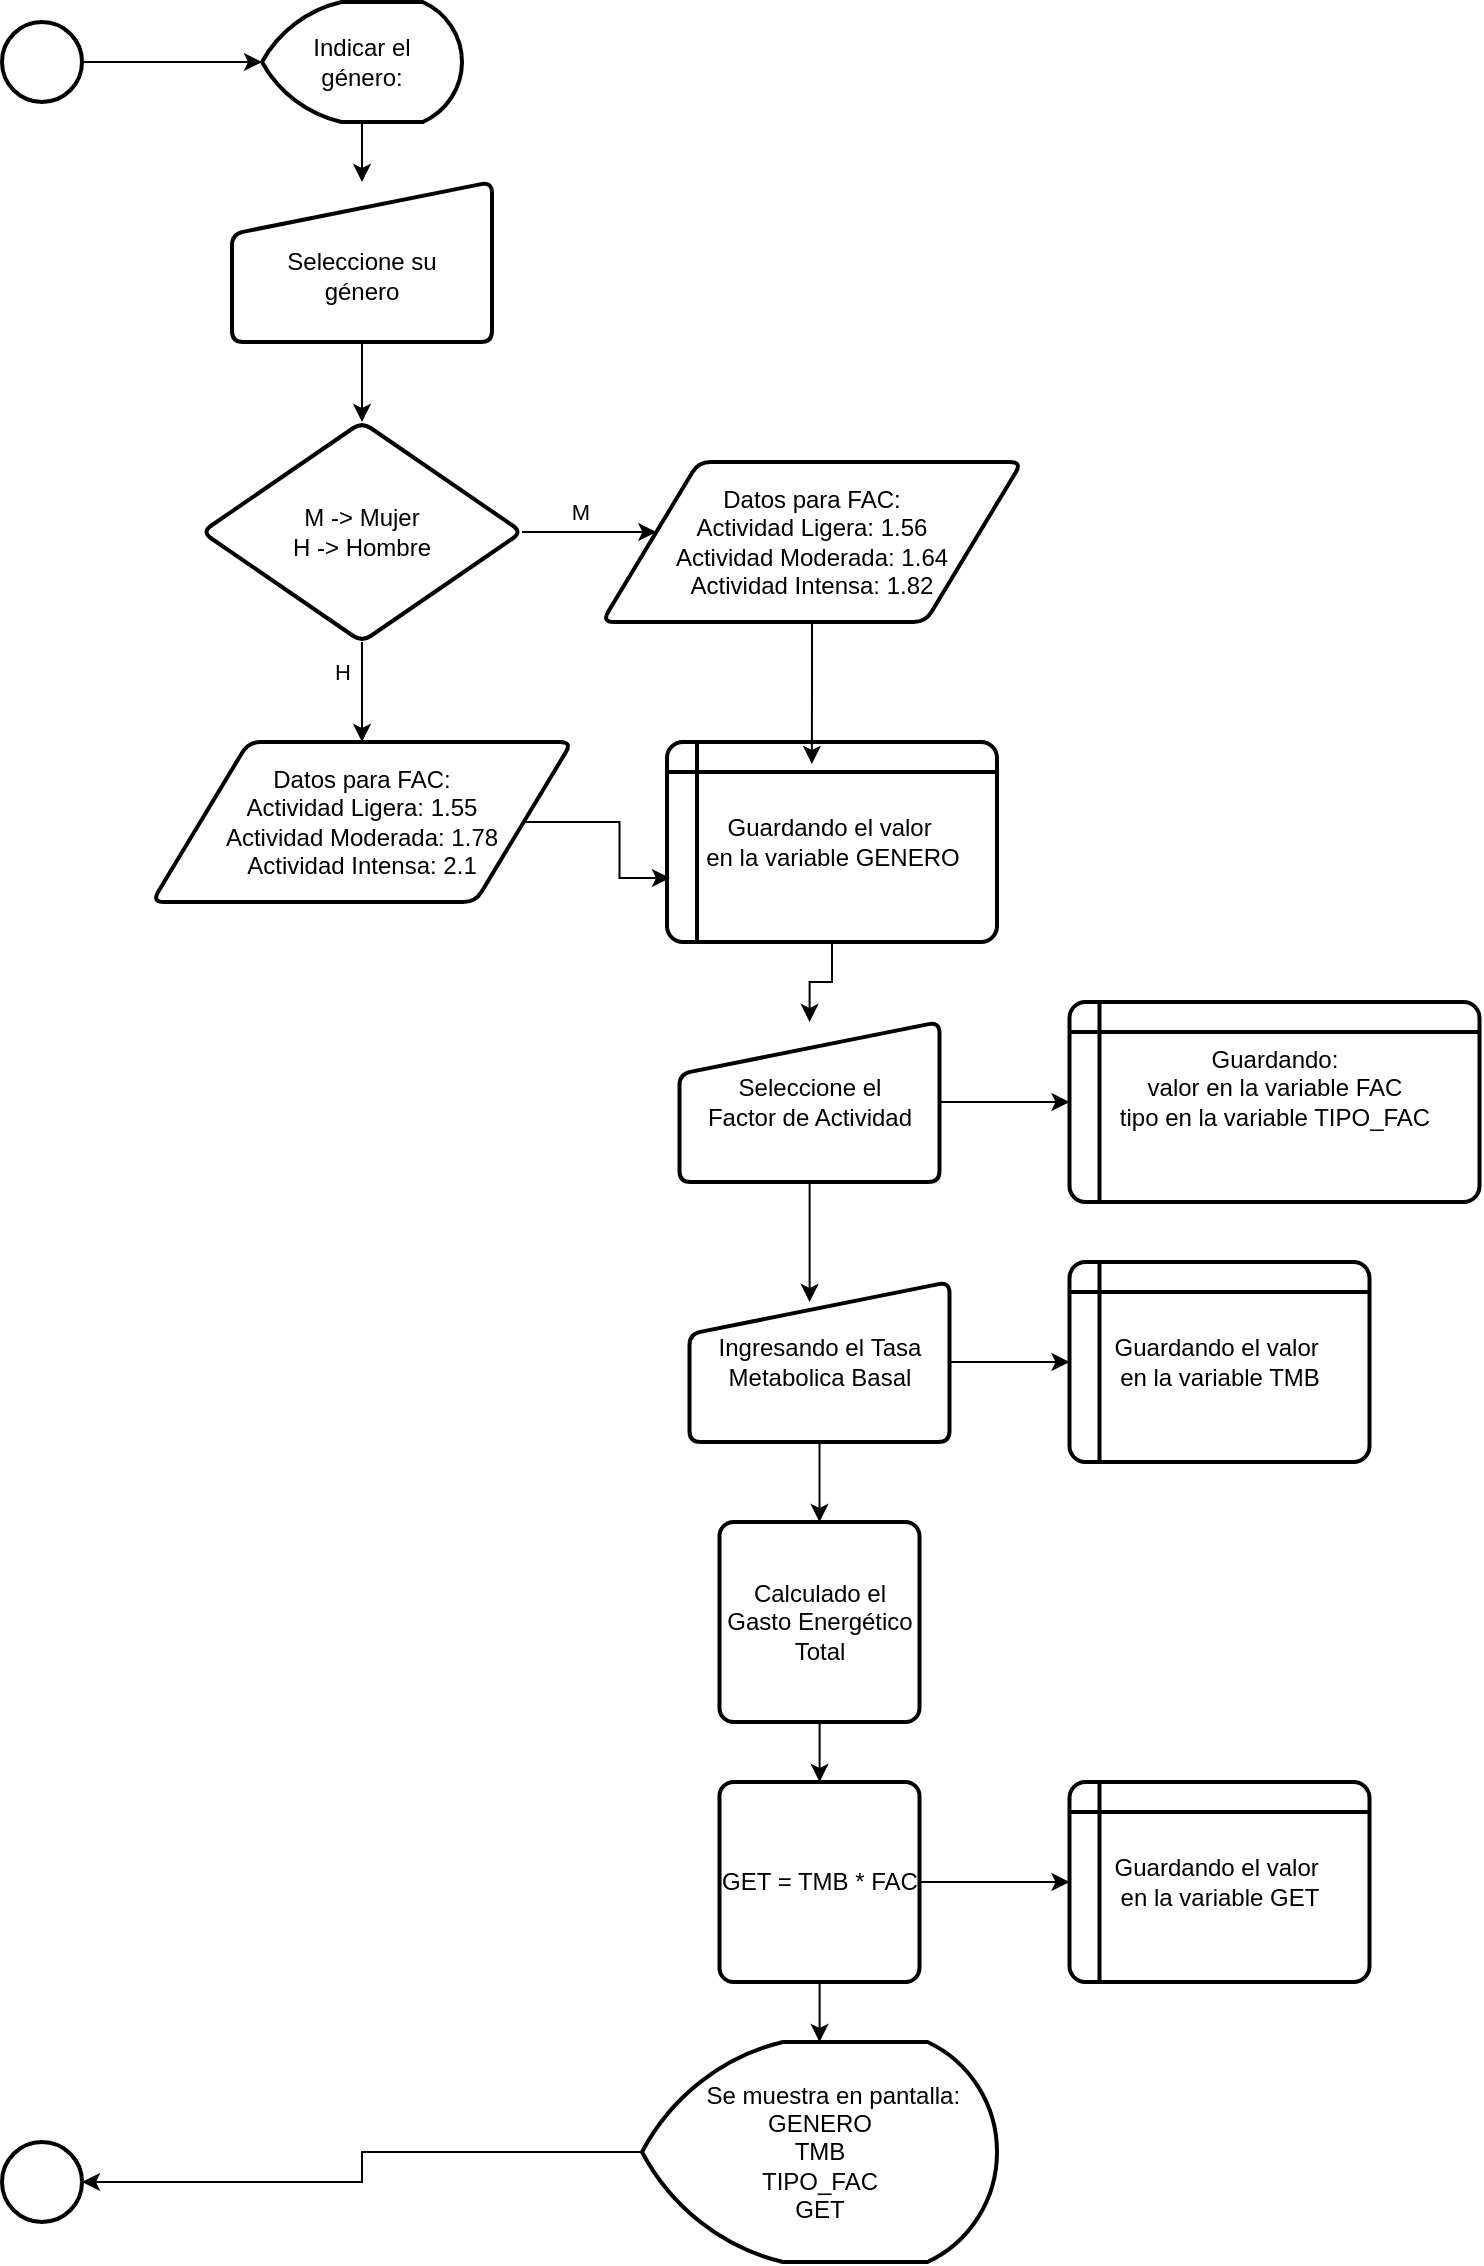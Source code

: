 <mxfile version="23.0.2" type="github" pages="2">
  <diagram id="C5RBs43oDa-KdzZeNtuy" name="Page-1">
    <mxGraphModel dx="880" dy="428" grid="1" gridSize="10" guides="1" tooltips="1" connect="1" arrows="1" fold="1" page="1" pageScale="1" pageWidth="827" pageHeight="1169" math="0" shadow="0">
      <root>
        <mxCell id="WIyWlLk6GJQsqaUBKTNV-0" />
        <mxCell id="WIyWlLk6GJQsqaUBKTNV-1" parent="WIyWlLk6GJQsqaUBKTNV-0" />
        <mxCell id="m6kwy4TWqkZUMXr9ItlO-1" value="&lt;div&gt;Guardando:&lt;/div&gt;&lt;div&gt;valor en la variable FAC&lt;/div&gt;&lt;div&gt;tipo en la variable TIPO_FAC&lt;br&gt;&lt;/div&gt;&lt;div&gt;&lt;br&gt;&lt;/div&gt;" style="shape=internalStorage;whiteSpace=wrap;html=1;dx=15;dy=15;rounded=1;arcSize=8;strokeWidth=2;" vertex="1" parent="WIyWlLk6GJQsqaUBKTNV-1">
          <mxGeometry x="553.75" y="510" width="205" height="100" as="geometry" />
        </mxCell>
        <mxCell id="m6kwy4TWqkZUMXr9ItlO-2" value="&lt;div&gt;Guardando el valor&amp;nbsp;&lt;/div&gt;&lt;div&gt;en la variable TMB&lt;br&gt;&lt;/div&gt;" style="shape=internalStorage;whiteSpace=wrap;html=1;dx=15;dy=15;rounded=1;arcSize=8;strokeWidth=2;" vertex="1" parent="WIyWlLk6GJQsqaUBKTNV-1">
          <mxGeometry x="553.75" y="640" width="150" height="100" as="geometry" />
        </mxCell>
        <mxCell id="m6kwy4TWqkZUMXr9ItlO-31" style="edgeStyle=orthogonalEdgeStyle;rounded=0;orthogonalLoop=1;jettySize=auto;html=1;entryX=0;entryY=0.5;entryDx=0;entryDy=0;" edge="1" parent="WIyWlLk6GJQsqaUBKTNV-1" source="m6kwy4TWqkZUMXr9ItlO-4" target="m6kwy4TWqkZUMXr9ItlO-1">
          <mxGeometry relative="1" as="geometry" />
        </mxCell>
        <mxCell id="m6kwy4TWqkZUMXr9ItlO-4" value="Seleccione el&lt;div&gt;Factor de Actividad&lt;/div&gt;" style="html=1;strokeWidth=2;shape=manualInput;whiteSpace=wrap;rounded=1;size=26;arcSize=11;" vertex="1" parent="WIyWlLk6GJQsqaUBKTNV-1">
          <mxGeometry x="358.75" y="520" width="130" height="80" as="geometry" />
        </mxCell>
        <mxCell id="m6kwy4TWqkZUMXr9ItlO-32" style="edgeStyle=orthogonalEdgeStyle;rounded=0;orthogonalLoop=1;jettySize=auto;html=1;entryX=0;entryY=0.5;entryDx=0;entryDy=0;" edge="1" parent="WIyWlLk6GJQsqaUBKTNV-1" source="m6kwy4TWqkZUMXr9ItlO-5" target="m6kwy4TWqkZUMXr9ItlO-2">
          <mxGeometry relative="1" as="geometry" />
        </mxCell>
        <mxCell id="m6kwy4TWqkZUMXr9ItlO-34" value="" style="edgeStyle=orthogonalEdgeStyle;rounded=0;orthogonalLoop=1;jettySize=auto;html=1;" edge="1" parent="WIyWlLk6GJQsqaUBKTNV-1" source="m6kwy4TWqkZUMXr9ItlO-5" target="m6kwy4TWqkZUMXr9ItlO-6">
          <mxGeometry relative="1" as="geometry" />
        </mxCell>
        <mxCell id="m6kwy4TWqkZUMXr9ItlO-5" value="Ingresando el&amp;nbsp;Tasa Metabolica Basal " style="html=1;strokeWidth=2;shape=manualInput;whiteSpace=wrap;rounded=1;size=26;arcSize=11;" vertex="1" parent="WIyWlLk6GJQsqaUBKTNV-1">
          <mxGeometry x="363.75" y="650" width="130" height="80" as="geometry" />
        </mxCell>
        <mxCell id="m6kwy4TWqkZUMXr9ItlO-35" value="" style="edgeStyle=orthogonalEdgeStyle;rounded=0;orthogonalLoop=1;jettySize=auto;html=1;" edge="1" parent="WIyWlLk6GJQsqaUBKTNV-1" source="m6kwy4TWqkZUMXr9ItlO-6" target="m6kwy4TWqkZUMXr9ItlO-7">
          <mxGeometry relative="1" as="geometry" />
        </mxCell>
        <mxCell id="m6kwy4TWqkZUMXr9ItlO-6" value="Calculado el Gasto&amp;nbsp;Energético Total " style="rounded=1;whiteSpace=wrap;html=1;absoluteArcSize=1;arcSize=14;strokeWidth=2;" vertex="1" parent="WIyWlLk6GJQsqaUBKTNV-1">
          <mxGeometry x="378.75" y="770" width="100" height="100" as="geometry" />
        </mxCell>
        <mxCell id="m6kwy4TWqkZUMXr9ItlO-37" value="" style="edgeStyle=orthogonalEdgeStyle;rounded=0;orthogonalLoop=1;jettySize=auto;html=1;" edge="1" parent="WIyWlLk6GJQsqaUBKTNV-1" source="m6kwy4TWqkZUMXr9ItlO-7" target="m6kwy4TWqkZUMXr9ItlO-36">
          <mxGeometry relative="1" as="geometry" />
        </mxCell>
        <mxCell id="m6kwy4TWqkZUMXr9ItlO-44" value="" style="edgeStyle=orthogonalEdgeStyle;rounded=0;orthogonalLoop=1;jettySize=auto;html=1;" edge="1" parent="WIyWlLk6GJQsqaUBKTNV-1" source="m6kwy4TWqkZUMXr9ItlO-7" target="m6kwy4TWqkZUMXr9ItlO-38">
          <mxGeometry relative="1" as="geometry" />
        </mxCell>
        <mxCell id="m6kwy4TWqkZUMXr9ItlO-7" value="GET = TMB * FAC" style="rounded=1;whiteSpace=wrap;html=1;absoluteArcSize=1;arcSize=14;strokeWidth=2;" vertex="1" parent="WIyWlLk6GJQsqaUBKTNV-1">
          <mxGeometry x="378.75" y="900" width="100" height="100" as="geometry" />
        </mxCell>
        <mxCell id="m6kwy4TWqkZUMXr9ItlO-12" style="edgeStyle=orthogonalEdgeStyle;rounded=0;orthogonalLoop=1;jettySize=auto;html=1;" edge="1" parent="WIyWlLk6GJQsqaUBKTNV-1" source="m6kwy4TWqkZUMXr9ItlO-8" target="m6kwy4TWqkZUMXr9ItlO-11">
          <mxGeometry relative="1" as="geometry" />
        </mxCell>
        <mxCell id="m6kwy4TWqkZUMXr9ItlO-8" value="" style="strokeWidth=2;html=1;shape=mxgraph.flowchart.start_2;whiteSpace=wrap;" vertex="1" parent="WIyWlLk6GJQsqaUBKTNV-1">
          <mxGeometry x="20" y="20" width="40" height="40" as="geometry" />
        </mxCell>
        <mxCell id="m6kwy4TWqkZUMXr9ItlO-9" value="" style="strokeWidth=2;html=1;shape=mxgraph.flowchart.start_2;whiteSpace=wrap;" vertex="1" parent="WIyWlLk6GJQsqaUBKTNV-1">
          <mxGeometry x="20" y="1080" width="40" height="40" as="geometry" />
        </mxCell>
        <mxCell id="m6kwy4TWqkZUMXr9ItlO-42" value="" style="edgeStyle=orthogonalEdgeStyle;rounded=0;orthogonalLoop=1;jettySize=auto;html=1;" edge="1" parent="WIyWlLk6GJQsqaUBKTNV-1" source="m6kwy4TWqkZUMXr9ItlO-11" target="m6kwy4TWqkZUMXr9ItlO-41">
          <mxGeometry relative="1" as="geometry" />
        </mxCell>
        <mxCell id="m6kwy4TWqkZUMXr9ItlO-11" value="&lt;div&gt;Indicar el&lt;/div&gt;&lt;div&gt;género:&lt;/div&gt;" style="strokeWidth=2;html=1;shape=mxgraph.flowchart.display;whiteSpace=wrap;" vertex="1" parent="WIyWlLk6GJQsqaUBKTNV-1">
          <mxGeometry x="150" y="10" width="100" height="60" as="geometry" />
        </mxCell>
        <mxCell id="m6kwy4TWqkZUMXr9ItlO-21" style="edgeStyle=orthogonalEdgeStyle;rounded=0;orthogonalLoop=1;jettySize=auto;html=1;exitX=1;exitY=0.5;exitDx=0;exitDy=0;" edge="1" parent="WIyWlLk6GJQsqaUBKTNV-1" source="m6kwy4TWqkZUMXr9ItlO-14" target="m6kwy4TWqkZUMXr9ItlO-19">
          <mxGeometry relative="1" as="geometry">
            <Array as="points">
              <mxPoint x="405" y="275" />
            </Array>
          </mxGeometry>
        </mxCell>
        <mxCell id="m6kwy4TWqkZUMXr9ItlO-22" value="M" style="edgeLabel;html=1;align=center;verticalAlign=middle;resizable=0;points=[];" vertex="1" connectable="0" parent="m6kwy4TWqkZUMXr9ItlO-21">
          <mxGeometry x="-0.133" relative="1" as="geometry">
            <mxPoint y="-10" as="offset" />
          </mxGeometry>
        </mxCell>
        <mxCell id="m6kwy4TWqkZUMXr9ItlO-27" style="edgeStyle=orthogonalEdgeStyle;rounded=0;orthogonalLoop=1;jettySize=auto;html=1;" edge="1" parent="WIyWlLk6GJQsqaUBKTNV-1" source="m6kwy4TWqkZUMXr9ItlO-14" target="m6kwy4TWqkZUMXr9ItlO-23">
          <mxGeometry relative="1" as="geometry" />
        </mxCell>
        <mxCell id="m6kwy4TWqkZUMXr9ItlO-28" value="&lt;div&gt;H&lt;/div&gt;" style="edgeLabel;html=1;align=center;verticalAlign=middle;resizable=0;points=[];" vertex="1" connectable="0" parent="m6kwy4TWqkZUMXr9ItlO-27">
          <mxGeometry x="-0.422" y="-3" relative="1" as="geometry">
            <mxPoint x="-7" as="offset" />
          </mxGeometry>
        </mxCell>
        <mxCell id="m6kwy4TWqkZUMXr9ItlO-14" value="&lt;div&gt;M -&amp;gt; Mujer&lt;/div&gt;&lt;div&gt;H -&amp;gt; Hombre&lt;/div&gt;" style="rhombus;whiteSpace=wrap;html=1;strokeWidth=2;rounded=1;arcSize=11;" vertex="1" parent="WIyWlLk6GJQsqaUBKTNV-1">
          <mxGeometry x="120" y="220" width="160" height="110" as="geometry" />
        </mxCell>
        <mxCell id="m6kwy4TWqkZUMXr9ItlO-19" value="&lt;div&gt;Datos para FAC:&lt;/div&gt;&lt;div&gt;Actividad Ligera: 1.56&lt;/div&gt;&lt;div&gt;&lt;div&gt;&lt;div&gt;Actividad Moderada: 1.64&lt;/div&gt;Actividad Intensa: 1.82&lt;br&gt;&lt;/div&gt;&lt;/div&gt;" style="shape=parallelogram;html=1;strokeWidth=2;perimeter=parallelogramPerimeter;whiteSpace=wrap;rounded=1;arcSize=12;size=0.23;" vertex="1" parent="WIyWlLk6GJQsqaUBKTNV-1">
          <mxGeometry x="320" y="240" width="210" height="80" as="geometry" />
        </mxCell>
        <mxCell id="m6kwy4TWqkZUMXr9ItlO-23" value="&lt;div&gt;Datos para FAC:&lt;/div&gt;&lt;div&gt;Actividad Ligera: 1.55&lt;/div&gt;&lt;div&gt;&lt;div&gt;&lt;div&gt;Actividad Moderada: 1.78&lt;/div&gt;Actividad Intensa: 2.1&lt;br&gt;&lt;/div&gt;&lt;/div&gt;" style="shape=parallelogram;html=1;strokeWidth=2;perimeter=parallelogramPerimeter;whiteSpace=wrap;rounded=1;arcSize=12;size=0.23;" vertex="1" parent="WIyWlLk6GJQsqaUBKTNV-1">
          <mxGeometry x="95" y="380" width="210" height="80" as="geometry" />
        </mxCell>
        <mxCell id="m6kwy4TWqkZUMXr9ItlO-33" style="edgeStyle=orthogonalEdgeStyle;rounded=0;orthogonalLoop=1;jettySize=auto;html=1;entryX=0.462;entryY=0.125;entryDx=0;entryDy=0;entryPerimeter=0;" edge="1" parent="WIyWlLk6GJQsqaUBKTNV-1" source="m6kwy4TWqkZUMXr9ItlO-4" target="m6kwy4TWqkZUMXr9ItlO-5">
          <mxGeometry relative="1" as="geometry" />
        </mxCell>
        <mxCell id="m6kwy4TWqkZUMXr9ItlO-36" value="&lt;div&gt;Guardando el valor&amp;nbsp;&lt;/div&gt;&lt;div&gt;en la variable GET&lt;br&gt;&lt;/div&gt;" style="shape=internalStorage;whiteSpace=wrap;html=1;dx=15;dy=15;rounded=1;arcSize=8;strokeWidth=2;" vertex="1" parent="WIyWlLk6GJQsqaUBKTNV-1">
          <mxGeometry x="553.75" y="900" width="150" height="100" as="geometry" />
        </mxCell>
        <mxCell id="m6kwy4TWqkZUMXr9ItlO-38" value="&lt;div&gt;&amp;nbsp;&amp;nbsp;&amp;nbsp; Se muestra en pantalla: &lt;br&gt;&lt;/div&gt;&lt;div&gt;GENERO&lt;/div&gt;&lt;div&gt;TMB&lt;/div&gt;&lt;div&gt;TIPO_FAC&lt;br&gt;&lt;/div&gt;&lt;div&gt;GET&lt;br&gt;&lt;/div&gt;" style="strokeWidth=2;html=1;shape=mxgraph.flowchart.display;whiteSpace=wrap;" vertex="1" parent="WIyWlLk6GJQsqaUBKTNV-1">
          <mxGeometry x="340" y="1030" width="177.5" height="110" as="geometry" />
        </mxCell>
        <mxCell id="f_ICoZWmtFd3LeAbWeHi-2" style="edgeStyle=orthogonalEdgeStyle;rounded=0;orthogonalLoop=1;jettySize=auto;html=1;" edge="1" parent="WIyWlLk6GJQsqaUBKTNV-1" source="m6kwy4TWqkZUMXr9ItlO-39" target="m6kwy4TWqkZUMXr9ItlO-4">
          <mxGeometry relative="1" as="geometry" />
        </mxCell>
        <mxCell id="m6kwy4TWqkZUMXr9ItlO-39" value="&lt;div&gt;Guardando el valor&amp;nbsp;&lt;/div&gt;&lt;div&gt;en la variable GENERO&lt;br&gt;&lt;/div&gt;" style="shape=internalStorage;whiteSpace=wrap;html=1;dx=15;dy=15;rounded=1;arcSize=8;strokeWidth=2;" vertex="1" parent="WIyWlLk6GJQsqaUBKTNV-1">
          <mxGeometry x="352.5" y="380" width="165" height="100" as="geometry" />
        </mxCell>
        <mxCell id="m6kwy4TWqkZUMXr9ItlO-43" value="" style="edgeStyle=orthogonalEdgeStyle;rounded=0;orthogonalLoop=1;jettySize=auto;html=1;" edge="1" parent="WIyWlLk6GJQsqaUBKTNV-1" source="m6kwy4TWqkZUMXr9ItlO-41" target="m6kwy4TWqkZUMXr9ItlO-14">
          <mxGeometry relative="1" as="geometry" />
        </mxCell>
        <mxCell id="m6kwy4TWqkZUMXr9ItlO-41" value="&lt;div&gt;&lt;br&gt;&lt;/div&gt;&lt;div&gt;Seleccione su&lt;/div&gt;&lt;div&gt;género&lt;br&gt;&lt;/div&gt;" style="html=1;strokeWidth=2;shape=manualInput;whiteSpace=wrap;rounded=1;size=26;arcSize=11;" vertex="1" parent="WIyWlLk6GJQsqaUBKTNV-1">
          <mxGeometry x="135" y="100" width="130" height="80" as="geometry" />
        </mxCell>
        <mxCell id="m6kwy4TWqkZUMXr9ItlO-45" style="edgeStyle=orthogonalEdgeStyle;rounded=0;orthogonalLoop=1;jettySize=auto;html=1;entryX=1;entryY=0.5;entryDx=0;entryDy=0;entryPerimeter=0;" edge="1" parent="WIyWlLk6GJQsqaUBKTNV-1" source="m6kwy4TWqkZUMXr9ItlO-38" target="m6kwy4TWqkZUMXr9ItlO-9">
          <mxGeometry relative="1" as="geometry" />
        </mxCell>
        <mxCell id="f_ICoZWmtFd3LeAbWeHi-0" style="edgeStyle=orthogonalEdgeStyle;rounded=0;orthogonalLoop=1;jettySize=auto;html=1;entryX=0.439;entryY=0.11;entryDx=0;entryDy=0;entryPerimeter=0;" edge="1" parent="WIyWlLk6GJQsqaUBKTNV-1" source="m6kwy4TWqkZUMXr9ItlO-19" target="m6kwy4TWqkZUMXr9ItlO-39">
          <mxGeometry relative="1" as="geometry" />
        </mxCell>
        <mxCell id="f_ICoZWmtFd3LeAbWeHi-1" style="edgeStyle=orthogonalEdgeStyle;rounded=0;orthogonalLoop=1;jettySize=auto;html=1;entryX=0.009;entryY=0.68;entryDx=0;entryDy=0;entryPerimeter=0;" edge="1" parent="WIyWlLk6GJQsqaUBKTNV-1" source="m6kwy4TWqkZUMXr9ItlO-23" target="m6kwy4TWqkZUMXr9ItlO-39">
          <mxGeometry relative="1" as="geometry" />
        </mxCell>
      </root>
    </mxGraphModel>
  </diagram>
  <diagram id="q63Ko0mrzy41cSA3-KMq" name="Página-2">
    <mxGraphModel dx="880" dy="428" grid="1" gridSize="10" guides="1" tooltips="1" connect="1" arrows="1" fold="1" page="1" pageScale="1" pageWidth="850" pageHeight="1100" math="0" shadow="0">
      <root>
        <mxCell id="0" />
        <mxCell id="1" parent="0" />
        <mxCell id="fI9eguGHbWqgErELOMYg-1" value="&lt;div&gt;Guardando:&lt;/div&gt;&lt;div&gt;valor en la variable FAC&lt;/div&gt;&lt;div&gt;tipo en la variable TIPO_FAC&lt;br&gt;&lt;/div&gt;&lt;div&gt;&lt;br&gt;&lt;/div&gt;" style="shape=internalStorage;whiteSpace=wrap;html=1;dx=15;dy=15;rounded=1;arcSize=8;strokeWidth=2;" vertex="1" parent="1">
          <mxGeometry x="555" y="420" width="205" height="100" as="geometry" />
        </mxCell>
        <mxCell id="fI9eguGHbWqgErELOMYg-2" value="&lt;div&gt;Guardando el valor&amp;nbsp;&lt;/div&gt;&lt;div&gt;en la variable TMB&lt;br&gt;&lt;/div&gt;" style="shape=internalStorage;whiteSpace=wrap;html=1;dx=15;dy=15;rounded=1;arcSize=8;strokeWidth=2;" vertex="1" parent="1">
          <mxGeometry x="555" y="550" width="150" height="100" as="geometry" />
        </mxCell>
        <mxCell id="fI9eguGHbWqgErELOMYg-3" style="edgeStyle=orthogonalEdgeStyle;rounded=0;orthogonalLoop=1;jettySize=auto;html=1;entryX=0;entryY=0.5;entryDx=0;entryDy=0;" edge="1" parent="1" source="fI9eguGHbWqgErELOMYg-4" target="fI9eguGHbWqgErELOMYg-1">
          <mxGeometry relative="1" as="geometry" />
        </mxCell>
        <mxCell id="fI9eguGHbWqgErELOMYg-4" value="Seleccione el&lt;div&gt;Factor de Actividad&lt;/div&gt;" style="html=1;strokeWidth=2;shape=manualInput;whiteSpace=wrap;rounded=1;size=26;arcSize=11;" vertex="1" parent="1">
          <mxGeometry x="360" y="430" width="130" height="80" as="geometry" />
        </mxCell>
        <mxCell id="fI9eguGHbWqgErELOMYg-5" style="edgeStyle=orthogonalEdgeStyle;rounded=0;orthogonalLoop=1;jettySize=auto;html=1;entryX=0;entryY=0.5;entryDx=0;entryDy=0;" edge="1" parent="1" source="fI9eguGHbWqgErELOMYg-7" target="fI9eguGHbWqgErELOMYg-2">
          <mxGeometry relative="1" as="geometry" />
        </mxCell>
        <mxCell id="fI9eguGHbWqgErELOMYg-6" value="" style="edgeStyle=orthogonalEdgeStyle;rounded=0;orthogonalLoop=1;jettySize=auto;html=1;" edge="1" parent="1" source="fI9eguGHbWqgErELOMYg-7" target="fI9eguGHbWqgErELOMYg-9">
          <mxGeometry relative="1" as="geometry" />
        </mxCell>
        <mxCell id="fI9eguGHbWqgErELOMYg-7" value="Ingresando el&amp;nbsp;Tasa Metabolica Basal " style="html=1;strokeWidth=2;shape=manualInput;whiteSpace=wrap;rounded=1;size=26;arcSize=11;" vertex="1" parent="1">
          <mxGeometry x="365" y="560" width="130" height="80" as="geometry" />
        </mxCell>
        <mxCell id="fI9eguGHbWqgErELOMYg-8" value="" style="edgeStyle=orthogonalEdgeStyle;rounded=0;orthogonalLoop=1;jettySize=auto;html=1;" edge="1" parent="1" source="fI9eguGHbWqgErELOMYg-9" target="fI9eguGHbWqgErELOMYg-12">
          <mxGeometry relative="1" as="geometry" />
        </mxCell>
        <mxCell id="fI9eguGHbWqgErELOMYg-9" value="Calculado el Gasto&amp;nbsp;Energético Total " style="rounded=1;whiteSpace=wrap;html=1;absoluteArcSize=1;arcSize=14;strokeWidth=2;" vertex="1" parent="1">
          <mxGeometry x="380" y="680" width="100" height="100" as="geometry" />
        </mxCell>
        <mxCell id="fI9eguGHbWqgErELOMYg-10" value="" style="edgeStyle=orthogonalEdgeStyle;rounded=0;orthogonalLoop=1;jettySize=auto;html=1;" edge="1" parent="1" source="fI9eguGHbWqgErELOMYg-12" target="fI9eguGHbWqgErELOMYg-28">
          <mxGeometry relative="1" as="geometry" />
        </mxCell>
        <mxCell id="fI9eguGHbWqgErELOMYg-11" value="" style="edgeStyle=orthogonalEdgeStyle;rounded=0;orthogonalLoop=1;jettySize=auto;html=1;" edge="1" parent="1" source="fI9eguGHbWqgErELOMYg-12" target="fI9eguGHbWqgErELOMYg-29">
          <mxGeometry relative="1" as="geometry" />
        </mxCell>
        <mxCell id="fI9eguGHbWqgErELOMYg-12" value="GET = TMB * FAC" style="rounded=1;whiteSpace=wrap;html=1;absoluteArcSize=1;arcSize=14;strokeWidth=2;" vertex="1" parent="1">
          <mxGeometry x="380" y="810" width="100" height="100" as="geometry" />
        </mxCell>
        <mxCell id="fI9eguGHbWqgErELOMYg-13" style="edgeStyle=orthogonalEdgeStyle;rounded=0;orthogonalLoop=1;jettySize=auto;html=1;" edge="1" parent="1" source="fI9eguGHbWqgErELOMYg-14" target="fI9eguGHbWqgErELOMYg-17">
          <mxGeometry relative="1" as="geometry" />
        </mxCell>
        <mxCell id="fI9eguGHbWqgErELOMYg-14" value="" style="strokeWidth=2;html=1;shape=mxgraph.flowchart.start_2;whiteSpace=wrap;" vertex="1" parent="1">
          <mxGeometry x="20" y="20" width="40" height="40" as="geometry" />
        </mxCell>
        <mxCell id="fI9eguGHbWqgErELOMYg-15" value="" style="strokeWidth=2;html=1;shape=mxgraph.flowchart.start_2;whiteSpace=wrap;" vertex="1" parent="1">
          <mxGeometry x="20" y="1080" width="40" height="40" as="geometry" />
        </mxCell>
        <mxCell id="fI9eguGHbWqgErELOMYg-16" value="" style="edgeStyle=orthogonalEdgeStyle;rounded=0;orthogonalLoop=1;jettySize=auto;html=1;" edge="1" parent="1" source="fI9eguGHbWqgErELOMYg-17" target="fI9eguGHbWqgErELOMYg-33">
          <mxGeometry relative="1" as="geometry" />
        </mxCell>
        <mxCell id="fI9eguGHbWqgErELOMYg-17" value="&lt;div&gt;Indicar el&lt;/div&gt;&lt;div&gt;género:&lt;/div&gt;" style="strokeWidth=2;html=1;shape=mxgraph.flowchart.display;whiteSpace=wrap;" vertex="1" parent="1">
          <mxGeometry x="150" y="10" width="100" height="60" as="geometry" />
        </mxCell>
        <mxCell id="fI9eguGHbWqgErELOMYg-18" style="edgeStyle=orthogonalEdgeStyle;rounded=0;orthogonalLoop=1;jettySize=auto;html=1;exitX=1;exitY=0.5;exitDx=0;exitDy=0;" edge="1" parent="1" source="fI9eguGHbWqgErELOMYg-22" target="fI9eguGHbWqgErELOMYg-24">
          <mxGeometry relative="1" as="geometry">
            <Array as="points">
              <mxPoint x="405" y="275" />
            </Array>
          </mxGeometry>
        </mxCell>
        <mxCell id="fI9eguGHbWqgErELOMYg-19" value="M" style="edgeLabel;html=1;align=center;verticalAlign=middle;resizable=0;points=[];" vertex="1" connectable="0" parent="fI9eguGHbWqgErELOMYg-18">
          <mxGeometry x="-0.133" relative="1" as="geometry">
            <mxPoint y="-10" as="offset" />
          </mxGeometry>
        </mxCell>
        <mxCell id="fI9eguGHbWqgErELOMYg-20" style="edgeStyle=orthogonalEdgeStyle;rounded=0;orthogonalLoop=1;jettySize=auto;html=1;" edge="1" parent="1" source="fI9eguGHbWqgErELOMYg-22" target="fI9eguGHbWqgErELOMYg-26">
          <mxGeometry relative="1" as="geometry" />
        </mxCell>
        <mxCell id="fI9eguGHbWqgErELOMYg-21" value="&lt;div&gt;H&lt;/div&gt;" style="edgeLabel;html=1;align=center;verticalAlign=middle;resizable=0;points=[];" vertex="1" connectable="0" parent="fI9eguGHbWqgErELOMYg-20">
          <mxGeometry x="-0.422" y="-3" relative="1" as="geometry">
            <mxPoint x="-7" as="offset" />
          </mxGeometry>
        </mxCell>
        <mxCell id="fI9eguGHbWqgErELOMYg-22" value="&lt;div&gt;M -&amp;gt; Mujer&lt;/div&gt;&lt;div&gt;H -&amp;gt; Hombre&lt;/div&gt;" style="rhombus;whiteSpace=wrap;html=1;strokeWidth=2;rounded=1;arcSize=11;" vertex="1" parent="1">
          <mxGeometry x="120" y="220" width="160" height="110" as="geometry" />
        </mxCell>
        <mxCell id="fI9eguGHbWqgErELOMYg-23" style="edgeStyle=orthogonalEdgeStyle;rounded=0;orthogonalLoop=1;jettySize=auto;html=1;" edge="1" parent="1" source="fI9eguGHbWqgErELOMYg-24" target="fI9eguGHbWqgErELOMYg-4">
          <mxGeometry relative="1" as="geometry" />
        </mxCell>
        <mxCell id="fI9eguGHbWqgErELOMYg-24" value="&lt;div&gt;Datos para FAC:&lt;/div&gt;&lt;div&gt;Actividad Ligera: 1.56&lt;/div&gt;&lt;div&gt;&lt;div&gt;&lt;div&gt;Actividad Moderada: 1.64&lt;/div&gt;Actividad Intensa: 1.82&lt;br&gt;&lt;/div&gt;&lt;/div&gt;" style="shape=parallelogram;html=1;strokeWidth=2;perimeter=parallelogramPerimeter;whiteSpace=wrap;rounded=1;arcSize=12;size=0.23;" vertex="1" parent="1">
          <mxGeometry x="320" y="240" width="210" height="80" as="geometry" />
        </mxCell>
        <mxCell id="fI9eguGHbWqgErELOMYg-25" style="edgeStyle=orthogonalEdgeStyle;rounded=0;orthogonalLoop=1;jettySize=auto;html=1;entryX=0;entryY=0.75;entryDx=0;entryDy=0;exitX=0.5;exitY=1;exitDx=0;exitDy=0;" edge="1" parent="1" source="fI9eguGHbWqgErELOMYg-26" target="fI9eguGHbWqgErELOMYg-4">
          <mxGeometry relative="1" as="geometry" />
        </mxCell>
        <mxCell id="fI9eguGHbWqgErELOMYg-26" value="&lt;div&gt;Datos para FAC:&lt;/div&gt;&lt;div&gt;Actividad Ligera: 1.55&lt;/div&gt;&lt;div&gt;&lt;div&gt;&lt;div&gt;Actividad Moderada: 1.78&lt;/div&gt;Actividad Intensa: 2.1&lt;br&gt;&lt;/div&gt;&lt;/div&gt;" style="shape=parallelogram;html=1;strokeWidth=2;perimeter=parallelogramPerimeter;whiteSpace=wrap;rounded=1;arcSize=12;size=0.23;" vertex="1" parent="1">
          <mxGeometry x="95" y="380" width="210" height="80" as="geometry" />
        </mxCell>
        <mxCell id="fI9eguGHbWqgErELOMYg-27" style="edgeStyle=orthogonalEdgeStyle;rounded=0;orthogonalLoop=1;jettySize=auto;html=1;entryX=0.462;entryY=0.125;entryDx=0;entryDy=0;entryPerimeter=0;" edge="1" parent="1" source="fI9eguGHbWqgErELOMYg-4" target="fI9eguGHbWqgErELOMYg-7">
          <mxGeometry relative="1" as="geometry" />
        </mxCell>
        <mxCell id="fI9eguGHbWqgErELOMYg-28" value="&lt;div&gt;Guardando el valor&amp;nbsp;&lt;/div&gt;&lt;div&gt;en la variable GET&lt;br&gt;&lt;/div&gt;" style="shape=internalStorage;whiteSpace=wrap;html=1;dx=15;dy=15;rounded=1;arcSize=8;strokeWidth=2;" vertex="1" parent="1">
          <mxGeometry x="555" y="810" width="150" height="100" as="geometry" />
        </mxCell>
        <mxCell id="fI9eguGHbWqgErELOMYg-29" value="&lt;div&gt;&amp;nbsp;&amp;nbsp;&amp;nbsp; Se muestra en pantalla: &lt;br&gt;&lt;/div&gt;&lt;div&gt;GENERO&lt;/div&gt;&lt;div&gt;TMB&lt;/div&gt;&lt;div&gt;TIPO_FAC&lt;br&gt;&lt;/div&gt;&lt;div&gt;GET&lt;br&gt;&lt;/div&gt;" style="strokeWidth=2;html=1;shape=mxgraph.flowchart.display;whiteSpace=wrap;" vertex="1" parent="1">
          <mxGeometry x="341.25" y="940" width="177.5" height="110" as="geometry" />
        </mxCell>
        <mxCell id="fI9eguGHbWqgErELOMYg-30" value="&lt;div&gt;Guardando el valor&amp;nbsp;&lt;/div&gt;&lt;div&gt;en la variable GENERO&lt;br&gt;&lt;/div&gt;" style="shape=internalStorage;whiteSpace=wrap;html=1;dx=15;dy=15;rounded=1;arcSize=8;strokeWidth=2;" vertex="1" parent="1">
          <mxGeometry x="345" y="90" width="165" height="100" as="geometry" />
        </mxCell>
        <mxCell id="fI9eguGHbWqgErELOMYg-31" style="edgeStyle=orthogonalEdgeStyle;rounded=0;orthogonalLoop=1;jettySize=auto;html=1;entryX=0;entryY=0.5;entryDx=0;entryDy=0;" edge="1" parent="1" source="fI9eguGHbWqgErELOMYg-33" target="fI9eguGHbWqgErELOMYg-30">
          <mxGeometry relative="1" as="geometry" />
        </mxCell>
        <mxCell id="fI9eguGHbWqgErELOMYg-32" value="" style="edgeStyle=orthogonalEdgeStyle;rounded=0;orthogonalLoop=1;jettySize=auto;html=1;" edge="1" parent="1" source="fI9eguGHbWqgErELOMYg-33" target="fI9eguGHbWqgErELOMYg-22">
          <mxGeometry relative="1" as="geometry" />
        </mxCell>
        <mxCell id="fI9eguGHbWqgErELOMYg-33" value="&lt;div&gt;&lt;br&gt;&lt;/div&gt;&lt;div&gt;Seleccione su&lt;/div&gt;&lt;div&gt;género&lt;br&gt;&lt;/div&gt;" style="html=1;strokeWidth=2;shape=manualInput;whiteSpace=wrap;rounded=1;size=26;arcSize=11;" vertex="1" parent="1">
          <mxGeometry x="135" y="100" width="130" height="80" as="geometry" />
        </mxCell>
        <mxCell id="fI9eguGHbWqgErELOMYg-34" style="edgeStyle=orthogonalEdgeStyle;rounded=0;orthogonalLoop=1;jettySize=auto;html=1;entryX=0.35;entryY=-0.075;entryDx=0;entryDy=0;entryPerimeter=0;" edge="1" parent="1" source="fI9eguGHbWqgErELOMYg-29" target="fI9eguGHbWqgErELOMYg-15">
          <mxGeometry relative="1" as="geometry" />
        </mxCell>
        <mxCell id="fI9eguGHbWqgErELOMYg-35" value="&lt;div&gt;Guardando:&lt;/div&gt;&lt;div&gt;valor en la variable FAC&lt;/div&gt;&lt;div&gt;tipo en la variable TIPO_FAC&lt;br&gt;&lt;/div&gt;&lt;div&gt;&lt;br&gt;&lt;/div&gt;" style="shape=internalStorage;whiteSpace=wrap;html=1;dx=15;dy=15;rounded=1;arcSize=8;strokeWidth=2;" vertex="1" parent="1">
          <mxGeometry x="565" y="430" width="205" height="100" as="geometry" />
        </mxCell>
      </root>
    </mxGraphModel>
  </diagram>
</mxfile>
